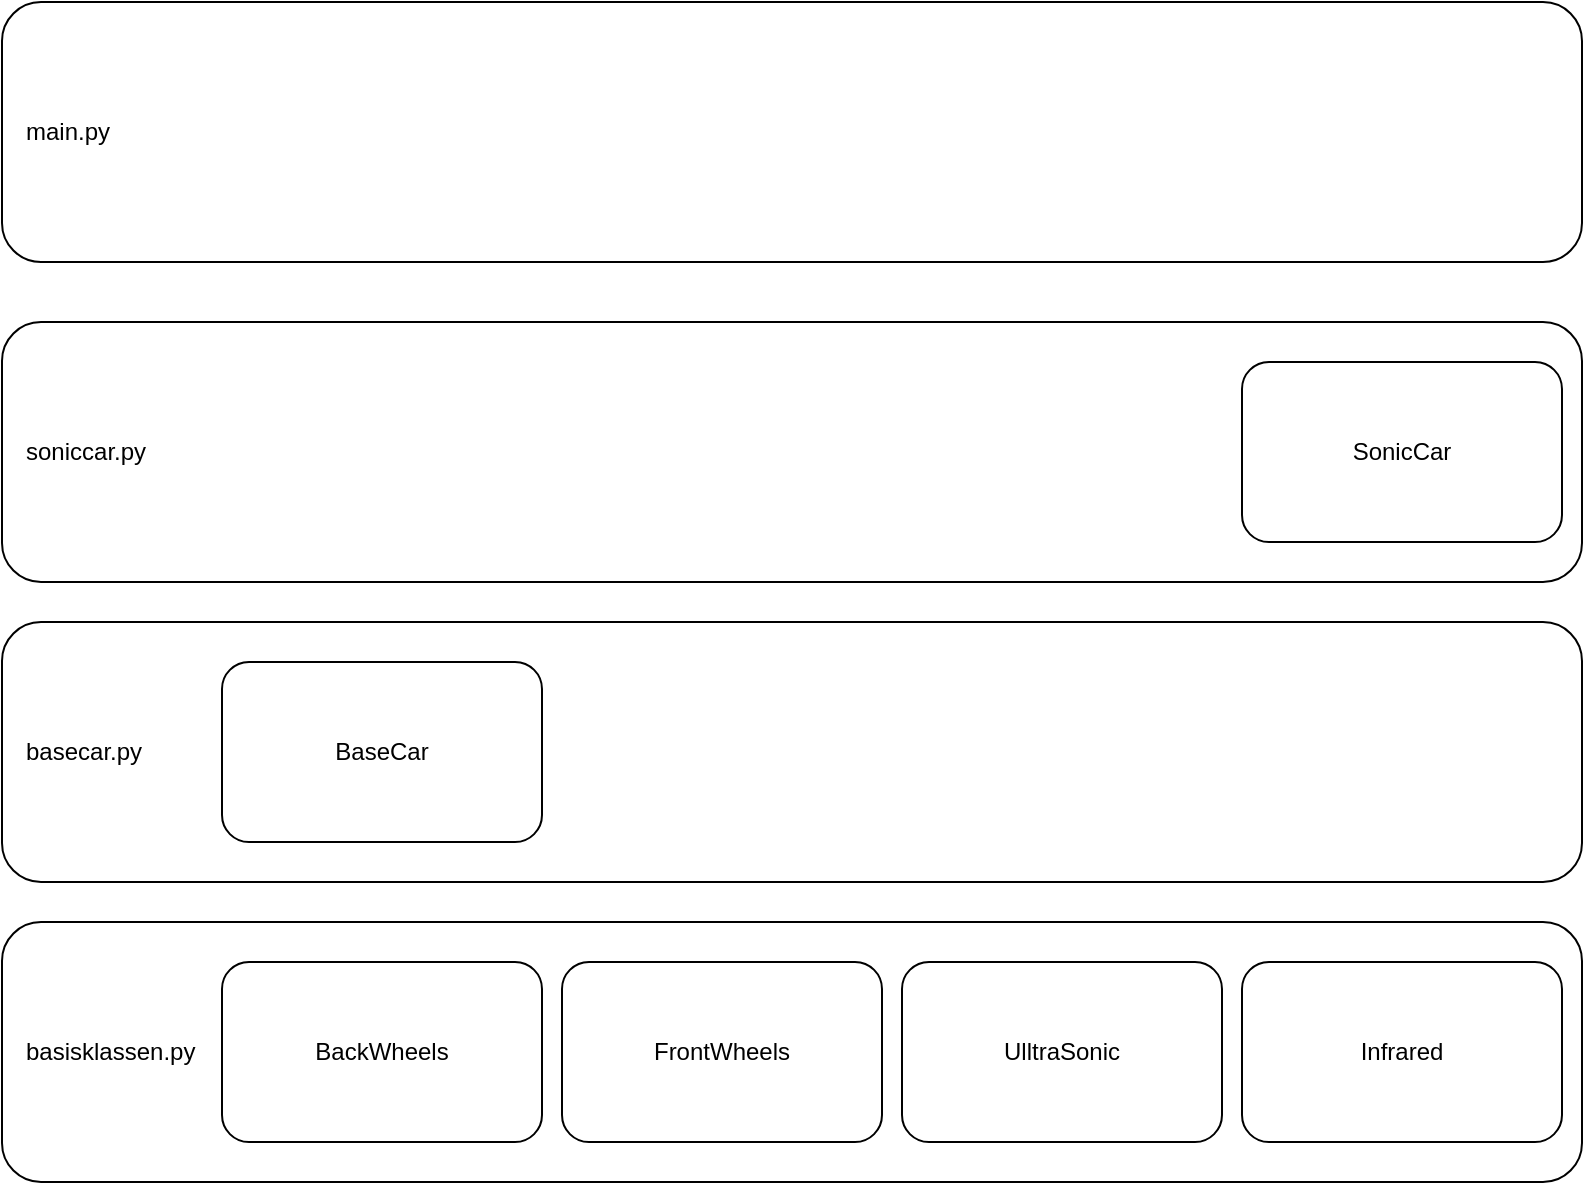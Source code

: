 <mxfile>
    <diagram id="LUHFGmalnMKrPT2asOJR" name="Page-1">
        <mxGraphModel dx="893" dy="692" grid="1" gridSize="10" guides="1" tooltips="1" connect="1" arrows="1" fold="1" page="1" pageScale="1" pageWidth="827" pageHeight="1169" math="0" shadow="0">
            <root>
                <mxCell id="0"/>
                <mxCell id="1" parent="0"/>
                <mxCell id="9" value="&amp;nbsp; &amp;nbsp;basisklassen.py" style="rounded=1;whiteSpace=wrap;html=1;align=left;" parent="1" vertex="1">
                    <mxGeometry x="37" y="550" width="790" height="130" as="geometry"/>
                </mxCell>
                <mxCell id="2" value="FrontWheels" style="rounded=1;whiteSpace=wrap;html=1;" parent="1" vertex="1">
                    <mxGeometry x="317" y="570" width="160" height="90" as="geometry"/>
                </mxCell>
                <mxCell id="3" value="BackWheels" style="rounded=1;whiteSpace=wrap;html=1;" parent="1" vertex="1">
                    <mxGeometry x="147" y="570" width="160" height="90" as="geometry"/>
                </mxCell>
                <mxCell id="4" value="UlltraSonic" style="rounded=1;whiteSpace=wrap;html=1;" parent="1" vertex="1">
                    <mxGeometry x="487" y="570" width="160" height="90" as="geometry"/>
                </mxCell>
                <mxCell id="5" value="Infrared" style="rounded=1;whiteSpace=wrap;html=1;" parent="1" vertex="1">
                    <mxGeometry x="657" y="570" width="160" height="90" as="geometry"/>
                </mxCell>
                <mxCell id="6" value="&amp;nbsp; &amp;nbsp;basecar.py" style="rounded=1;whiteSpace=wrap;html=1;align=left;" parent="1" vertex="1">
                    <mxGeometry x="37" y="400" width="790" height="130" as="geometry"/>
                </mxCell>
                <mxCell id="10" value="BaseCar" style="rounded=1;whiteSpace=wrap;html=1;" parent="1" vertex="1">
                    <mxGeometry x="147" y="420" width="160" height="90" as="geometry"/>
                </mxCell>
                <mxCell id="11" value="&amp;nbsp; &amp;nbsp;soniccar.py" style="rounded=1;whiteSpace=wrap;html=1;align=left;" parent="1" vertex="1">
                    <mxGeometry x="37" y="250" width="790" height="130" as="geometry"/>
                </mxCell>
                <mxCell id="12" value="SonicCar" style="rounded=1;whiteSpace=wrap;html=1;" parent="1" vertex="1">
                    <mxGeometry x="657" y="270" width="160" height="90" as="geometry"/>
                </mxCell>
                <mxCell id="13" value="&amp;nbsp; &amp;nbsp;main.py" style="rounded=1;whiteSpace=wrap;html=1;align=left;" parent="1" vertex="1">
                    <mxGeometry x="37" y="90" width="790" height="130" as="geometry"/>
                </mxCell>
            </root>
        </mxGraphModel>
    </diagram>
</mxfile>